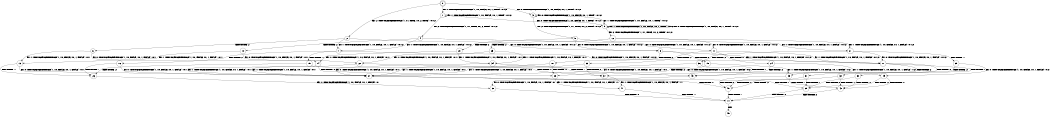 digraph BCG {
size = "7, 10.5";
center = TRUE;
node [shape = circle];
0 [peripheries = 2];
0 -> 1 [label = "EX !1 !ATOMIC_EXCH_BRANCH (1, +0, FALSE, +0, 1, TRUE) !:0:1:2:"];
0 -> 2 [label = "EX !2 !ATOMIC_EXCH_BRANCH (1, +1, TRUE, +0, 2, TRUE) !:0:1:2:"];
0 -> 3 [label = "EX !0 !ATOMIC_EXCH_BRANCH (1, +0, FALSE, +0, 1, TRUE) !:0:1:2:"];
1 -> 4 [label = "EX !2 !ATOMIC_EXCH_BRANCH (1, +1, TRUE, +0, 2, TRUE) !:0:1:2:"];
1 -> 5 [label = "EX !0 !ATOMIC_EXCH_BRANCH (1, +0, FALSE, +0, 1, TRUE) !:0:1:2:"];
1 -> 1 [label = "EX !1 !ATOMIC_EXCH_BRANCH (1, +0, FALSE, +0, 1, TRUE) !:0:1:2:"];
2 -> 6 [label = "TERMINATE !2"];
2 -> 7 [label = "EX !1 !ATOMIC_EXCH_BRANCH (1, +0, FALSE, +0, 1, FALSE) !:0:1:2:"];
2 -> 8 [label = "EX !0 !ATOMIC_EXCH_BRANCH (1, +0, FALSE, +0, 1, FALSE) !:0:1:2:"];
3 -> 5 [label = "EX !1 !ATOMIC_EXCH_BRANCH (1, +0, FALSE, +0, 1, TRUE) !:0:1:2:"];
3 -> 9 [label = "EX !2 !ATOMIC_EXCH_BRANCH (1, +1, TRUE, +0, 2, TRUE) !:0:1:2:"];
3 -> 3 [label = "EX !0 !ATOMIC_EXCH_BRANCH (1, +0, FALSE, +0, 1, TRUE) !:0:1:2:"];
4 -> 10 [label = "TERMINATE !2"];
4 -> 11 [label = "EX !0 !ATOMIC_EXCH_BRANCH (1, +0, FALSE, +0, 1, FALSE) !:0:1:2:"];
4 -> 7 [label = "EX !1 !ATOMIC_EXCH_BRANCH (1, +0, FALSE, +0, 1, FALSE) !:0:1:2:"];
5 -> 12 [label = "EX !2 !ATOMIC_EXCH_BRANCH (1, +1, TRUE, +0, 2, TRUE) !:0:1:2:"];
5 -> 5 [label = "EX !1 !ATOMIC_EXCH_BRANCH (1, +0, FALSE, +0, 1, TRUE) !:0:1:2:"];
5 -> 5 [label = "EX !0 !ATOMIC_EXCH_BRANCH (1, +0, FALSE, +0, 1, TRUE) !:0:1:2:"];
6 -> 13 [label = "EX !1 !ATOMIC_EXCH_BRANCH (1, +0, FALSE, +0, 1, FALSE) !:0:1:"];
6 -> 14 [label = "EX !0 !ATOMIC_EXCH_BRANCH (1, +0, FALSE, +0, 1, FALSE) !:0:1:"];
7 -> 15 [label = "TERMINATE !1"];
7 -> 16 [label = "TERMINATE !2"];
7 -> 17 [label = "EX !0 !ATOMIC_EXCH_BRANCH (1, +0, FALSE, +0, 1, FALSE) !:0:1:2:"];
8 -> 18 [label = "TERMINATE !2"];
8 -> 19 [label = "TERMINATE !0"];
8 -> 17 [label = "EX !1 !ATOMIC_EXCH_BRANCH (1, +0, FALSE, +0, 1, FALSE) !:0:1:2:"];
9 -> 20 [label = "TERMINATE !2"];
9 -> 21 [label = "EX !1 !ATOMIC_EXCH_BRANCH (1, +0, FALSE, +0, 1, FALSE) !:0:1:2:"];
9 -> 8 [label = "EX !0 !ATOMIC_EXCH_BRANCH (1, +0, FALSE, +0, 1, FALSE) !:0:1:2:"];
10 -> 22 [label = "EX !0 !ATOMIC_EXCH_BRANCH (1, +0, FALSE, +0, 1, FALSE) !:0:1:"];
10 -> 13 [label = "EX !1 !ATOMIC_EXCH_BRANCH (1, +0, FALSE, +0, 1, FALSE) !:0:1:"];
11 -> 23 [label = "TERMINATE !2"];
11 -> 24 [label = "TERMINATE !0"];
11 -> 17 [label = "EX !1 !ATOMIC_EXCH_BRANCH (1, +0, FALSE, +0, 1, FALSE) !:0:1:2:"];
12 -> 25 [label = "TERMINATE !2"];
12 -> 21 [label = "EX !1 !ATOMIC_EXCH_BRANCH (1, +0, FALSE, +0, 1, FALSE) !:0:1:2:"];
12 -> 11 [label = "EX !0 !ATOMIC_EXCH_BRANCH (1, +0, FALSE, +0, 1, FALSE) !:0:1:2:"];
13 -> 26 [label = "TERMINATE !1"];
13 -> 27 [label = "EX !0 !ATOMIC_EXCH_BRANCH (1, +0, FALSE, +0, 1, FALSE) !:0:1:"];
14 -> 28 [label = "TERMINATE !0"];
14 -> 27 [label = "EX !1 !ATOMIC_EXCH_BRANCH (1, +0, FALSE, +0, 1, FALSE) !:0:1:"];
15 -> 26 [label = "TERMINATE !2"];
15 -> 29 [label = "EX !0 !ATOMIC_EXCH_BRANCH (1, +0, FALSE, +0, 1, FALSE) !:0:2:"];
16 -> 26 [label = "TERMINATE !1"];
16 -> 27 [label = "EX !0 !ATOMIC_EXCH_BRANCH (1, +0, FALSE, +0, 1, FALSE) !:0:1:"];
17 -> 30 [label = "TERMINATE !1"];
17 -> 31 [label = "TERMINATE !2"];
17 -> 32 [label = "TERMINATE !0"];
18 -> 28 [label = "TERMINATE !0"];
18 -> 27 [label = "EX !1 !ATOMIC_EXCH_BRANCH (1, +0, FALSE, +0, 1, FALSE) !:0:1:"];
19 -> 28 [label = "TERMINATE !2"];
19 -> 33 [label = "EX !1 !ATOMIC_EXCH_BRANCH (1, +0, FALSE, +0, 1, FALSE) !:1:2:"];
20 -> 34 [label = "EX !1 !ATOMIC_EXCH_BRANCH (1, +0, FALSE, +0, 1, FALSE) !:0:1:"];
20 -> 14 [label = "EX !0 !ATOMIC_EXCH_BRANCH (1, +0, FALSE, +0, 1, FALSE) !:0:1:"];
21 -> 35 [label = "TERMINATE !1"];
21 -> 36 [label = "TERMINATE !2"];
21 -> 17 [label = "EX !0 !ATOMIC_EXCH_BRANCH (1, +0, FALSE, +0, 1, FALSE) !:0:1:2:"];
22 -> 37 [label = "TERMINATE !0"];
22 -> 27 [label = "EX !1 !ATOMIC_EXCH_BRANCH (1, +0, FALSE, +0, 1, FALSE) !:0:1:"];
23 -> 37 [label = "TERMINATE !0"];
23 -> 27 [label = "EX !1 !ATOMIC_EXCH_BRANCH (1, +0, FALSE, +0, 1, FALSE) !:0:1:"];
24 -> 37 [label = "TERMINATE !2"];
24 -> 33 [label = "EX !1 !ATOMIC_EXCH_BRANCH (1, +0, FALSE, +0, 1, FALSE) !:1:2:"];
25 -> 34 [label = "EX !1 !ATOMIC_EXCH_BRANCH (1, +0, FALSE, +0, 1, FALSE) !:0:1:"];
25 -> 22 [label = "EX !0 !ATOMIC_EXCH_BRANCH (1, +0, FALSE, +0, 1, FALSE) !:0:1:"];
26 -> 38 [label = "EX !0 !ATOMIC_EXCH_BRANCH (1, +0, FALSE, +0, 1, FALSE) !:0:"];
27 -> 39 [label = "TERMINATE !1"];
27 -> 40 [label = "TERMINATE !0"];
28 -> 41 [label = "EX !1 !ATOMIC_EXCH_BRANCH (1, +0, FALSE, +0, 1, FALSE) !:1:"];
29 -> 39 [label = "TERMINATE !2"];
29 -> 42 [label = "TERMINATE !0"];
30 -> 39 [label = "TERMINATE !2"];
30 -> 42 [label = "TERMINATE !0"];
31 -> 39 [label = "TERMINATE !1"];
31 -> 40 [label = "TERMINATE !0"];
32 -> 42 [label = "TERMINATE !1"];
32 -> 40 [label = "TERMINATE !2"];
33 -> 42 [label = "TERMINATE !1"];
33 -> 40 [label = "TERMINATE !2"];
34 -> 43 [label = "TERMINATE !1"];
34 -> 27 [label = "EX !0 !ATOMIC_EXCH_BRANCH (1, +0, FALSE, +0, 1, FALSE) !:0:1:"];
35 -> 43 [label = "TERMINATE !2"];
35 -> 29 [label = "EX !0 !ATOMIC_EXCH_BRANCH (1, +0, FALSE, +0, 1, FALSE) !:0:2:"];
36 -> 43 [label = "TERMINATE !1"];
36 -> 27 [label = "EX !0 !ATOMIC_EXCH_BRANCH (1, +0, FALSE, +0, 1, FALSE) !:0:1:"];
37 -> 41 [label = "EX !1 !ATOMIC_EXCH_BRANCH (1, +0, FALSE, +0, 1, FALSE) !:1:"];
38 -> 44 [label = "TERMINATE !0"];
39 -> 44 [label = "TERMINATE !0"];
40 -> 44 [label = "TERMINATE !1"];
41 -> 44 [label = "TERMINATE !1"];
42 -> 44 [label = "TERMINATE !2"];
43 -> 38 [label = "EX !0 !ATOMIC_EXCH_BRANCH (1, +0, FALSE, +0, 1, FALSE) !:0:"];
44 -> 45 [label = "exit"];
}
